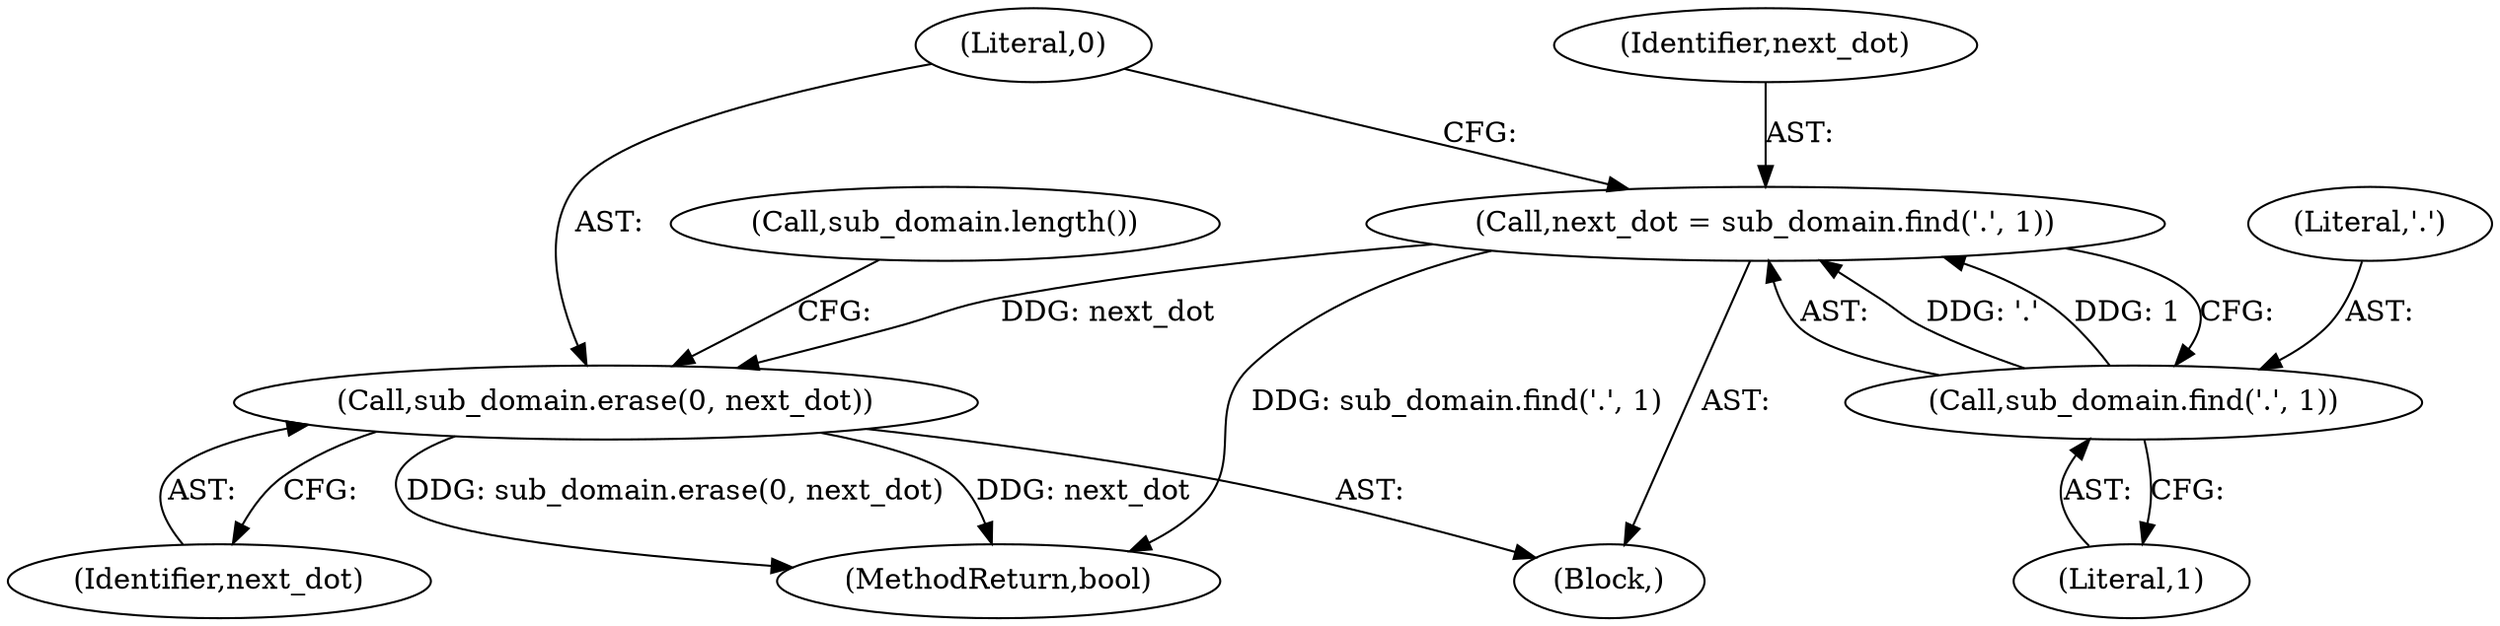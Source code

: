 digraph "0_Chrome_b7e899141194fa27d55a990e38ae8bdcc5183a90_9@API" {
"1000158" [label="(Call,sub_domain.erase(0, next_dot))"];
"1000153" [label="(Call,next_dot = sub_domain.find('.', 1))"];
"1000155" [label="(Call,sub_domain.find('.', 1))"];
"1000145" [label="(Block,)"];
"1000153" [label="(Call,next_dot = sub_domain.find('.', 1))"];
"1000163" [label="(MethodReturn,bool)"];
"1000157" [label="(Literal,1)"];
"1000159" [label="(Literal,0)"];
"1000160" [label="(Identifier,next_dot)"];
"1000155" [label="(Call,sub_domain.find('.', 1))"];
"1000156" [label="(Literal,'.')"];
"1000143" [label="(Call,sub_domain.length())"];
"1000154" [label="(Identifier,next_dot)"];
"1000158" [label="(Call,sub_domain.erase(0, next_dot))"];
"1000158" -> "1000145"  [label="AST: "];
"1000158" -> "1000160"  [label="CFG: "];
"1000159" -> "1000158"  [label="AST: "];
"1000160" -> "1000158"  [label="AST: "];
"1000143" -> "1000158"  [label="CFG: "];
"1000158" -> "1000163"  [label="DDG: next_dot"];
"1000158" -> "1000163"  [label="DDG: sub_domain.erase(0, next_dot)"];
"1000153" -> "1000158"  [label="DDG: next_dot"];
"1000153" -> "1000145"  [label="AST: "];
"1000153" -> "1000155"  [label="CFG: "];
"1000154" -> "1000153"  [label="AST: "];
"1000155" -> "1000153"  [label="AST: "];
"1000159" -> "1000153"  [label="CFG: "];
"1000153" -> "1000163"  [label="DDG: sub_domain.find('.', 1)"];
"1000155" -> "1000153"  [label="DDG: '.'"];
"1000155" -> "1000153"  [label="DDG: 1"];
"1000155" -> "1000157"  [label="CFG: "];
"1000156" -> "1000155"  [label="AST: "];
"1000157" -> "1000155"  [label="AST: "];
}
